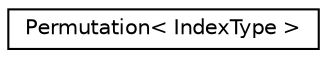 digraph "Graphical Class Hierarchy"
{
 // LATEX_PDF_SIZE
  edge [fontname="Helvetica",fontsize="10",labelfontname="Helvetica",labelfontsize="10"];
  node [fontname="Helvetica",fontsize="10",shape=record];
  rankdir="LR";
  Node0 [label="Permutation\< IndexType \>",height=0.2,width=0.4,color="black", fillcolor="white", style="filled",URL="$classoperations__research_1_1glop_1_1_permutation.html",tooltip=" "];
}
